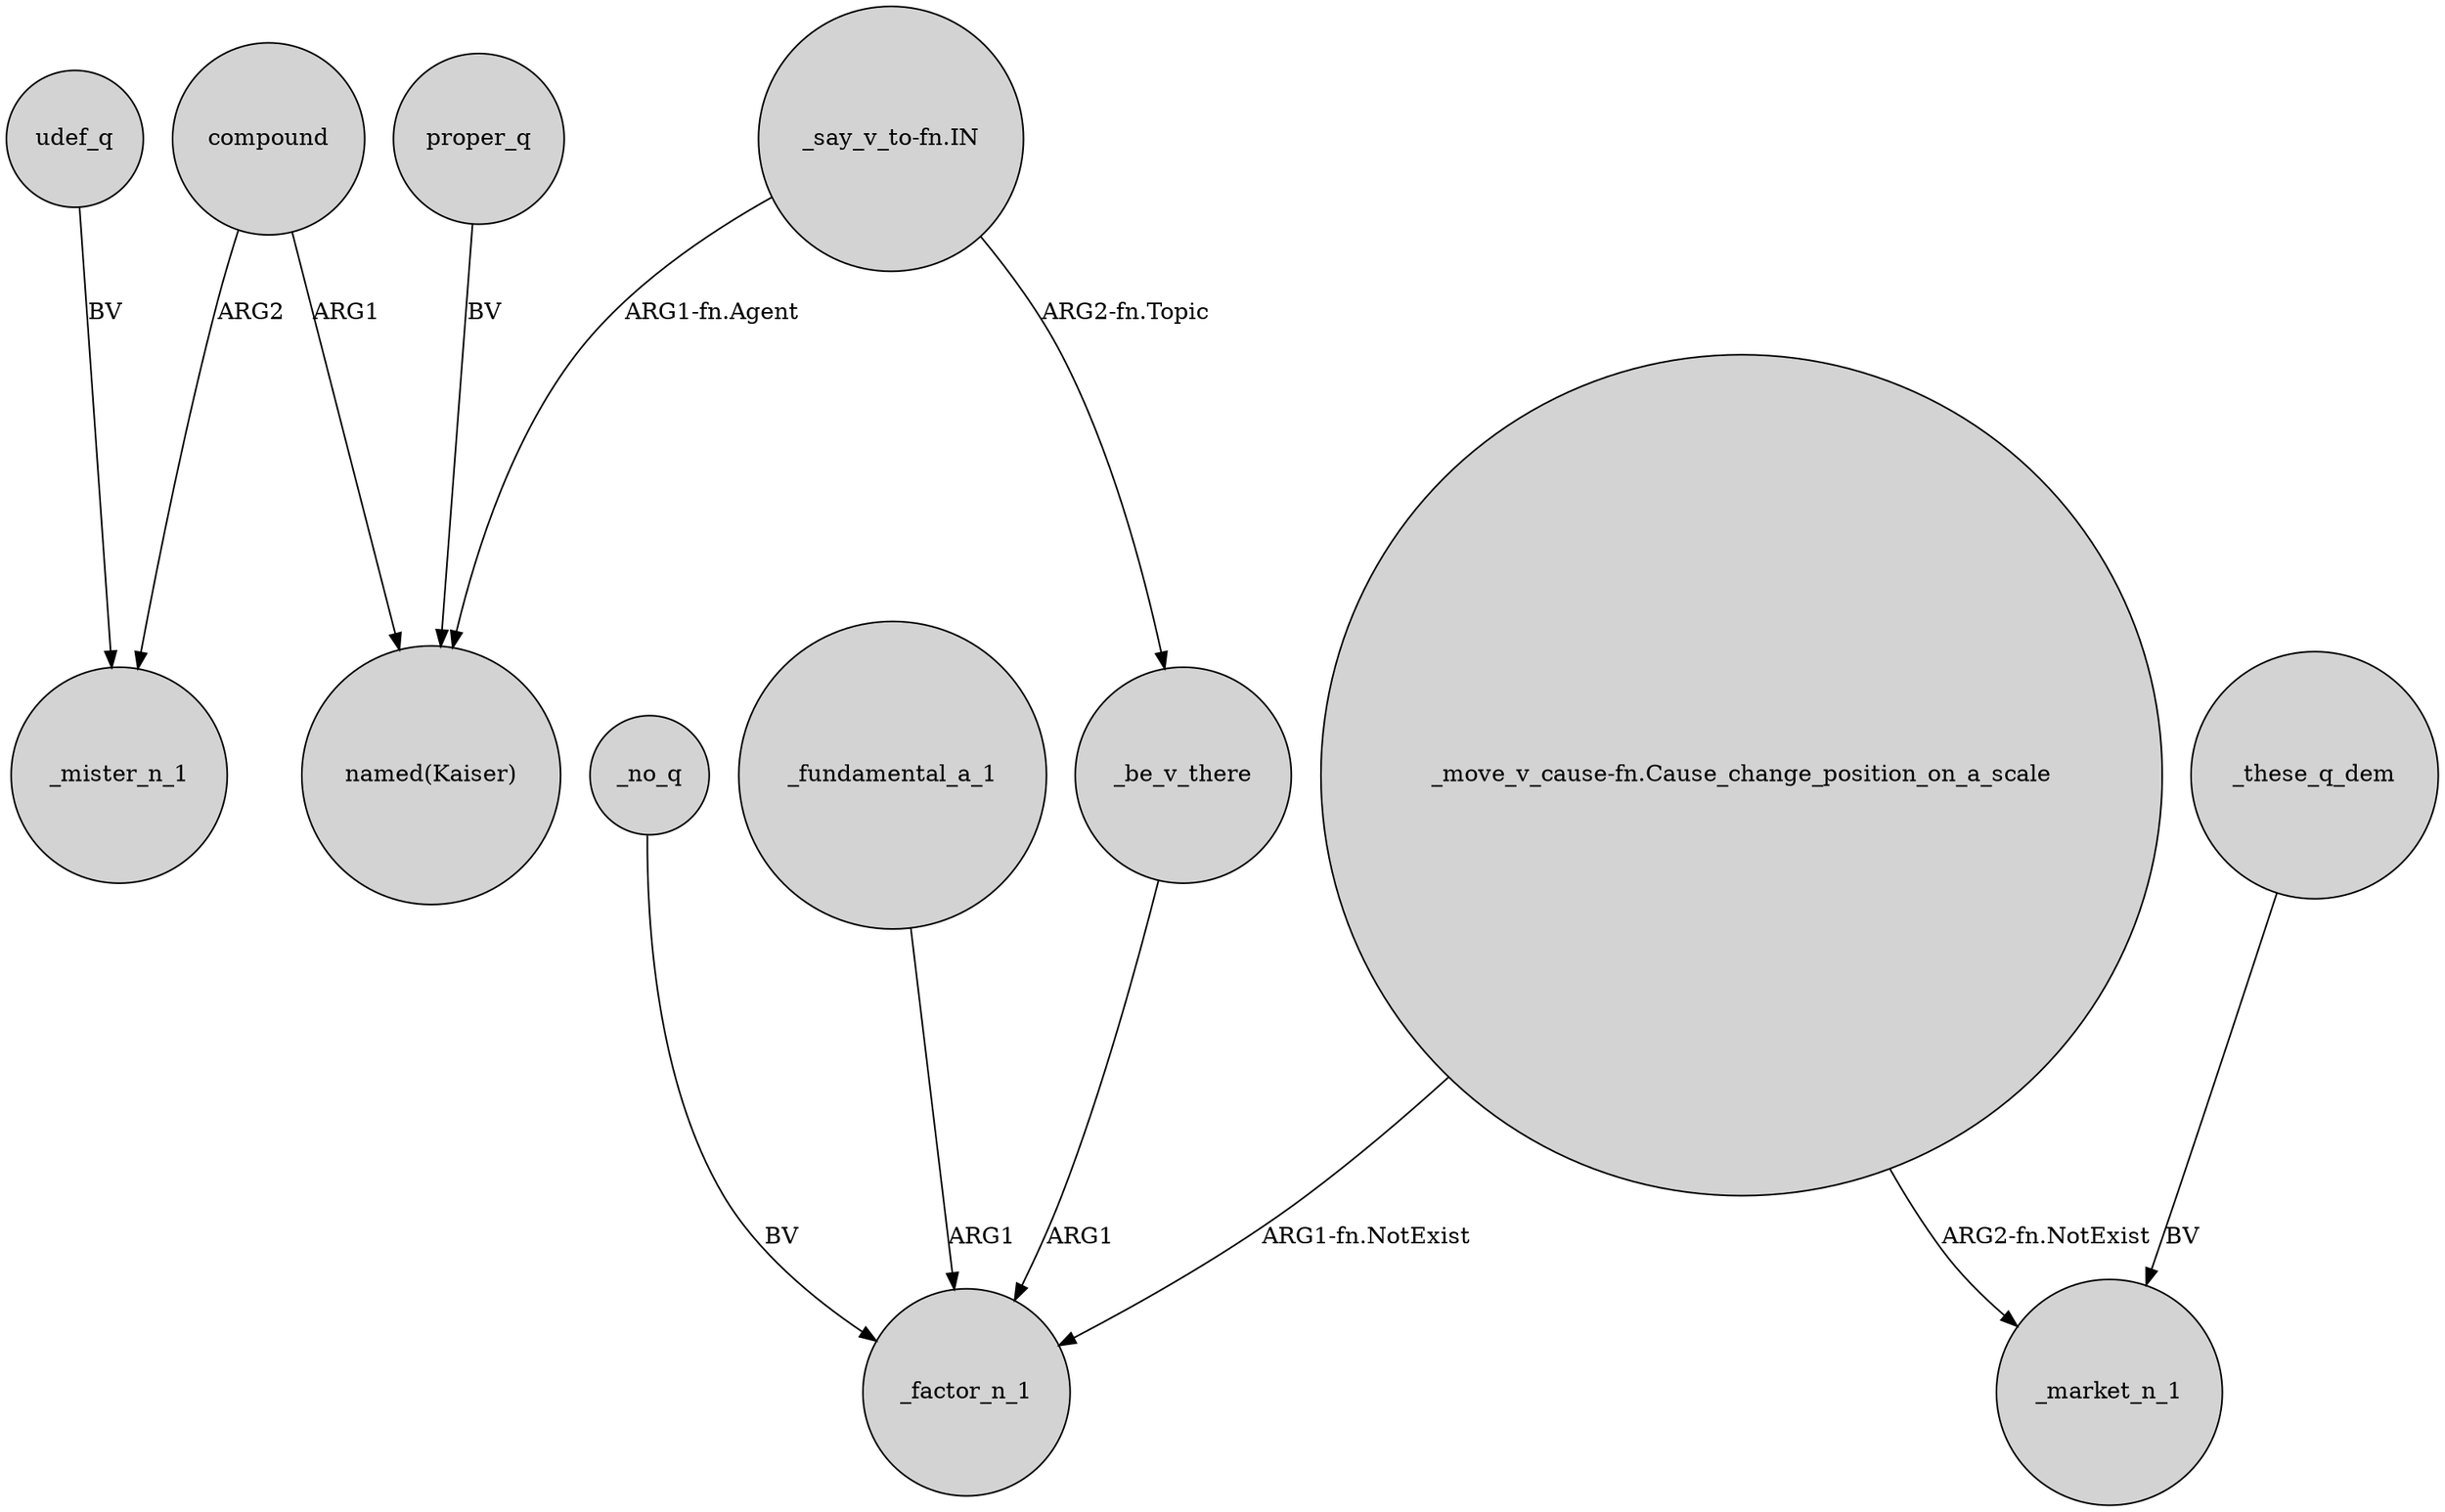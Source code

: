 digraph {
	node [shape=circle style=filled]
	udef_q -> _mister_n_1 [label=BV]
	_no_q -> _factor_n_1 [label=BV]
	_be_v_there -> _factor_n_1 [label=ARG1]
	proper_q -> "named(Kaiser)" [label=BV]
	compound -> _mister_n_1 [label=ARG2]
	"_say_v_to-fn.IN" -> _be_v_there [label="ARG2-fn.Topic"]
	_these_q_dem -> _market_n_1 [label=BV]
	"_move_v_cause-fn.Cause_change_position_on_a_scale" -> _factor_n_1 [label="ARG1-fn.NotExist"]
	"_move_v_cause-fn.Cause_change_position_on_a_scale" -> _market_n_1 [label="ARG2-fn.NotExist"]
	_fundamental_a_1 -> _factor_n_1 [label=ARG1]
	"_say_v_to-fn.IN" -> "named(Kaiser)" [label="ARG1-fn.Agent"]
	compound -> "named(Kaiser)" [label=ARG1]
}
